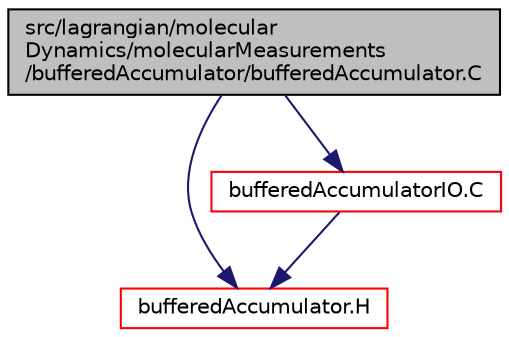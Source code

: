 digraph "src/lagrangian/molecularDynamics/molecularMeasurements/bufferedAccumulator/bufferedAccumulator.C"
{
  bgcolor="transparent";
  edge [fontname="Helvetica",fontsize="10",labelfontname="Helvetica",labelfontsize="10"];
  node [fontname="Helvetica",fontsize="10",shape=record];
  Node1 [label="src/lagrangian/molecular\lDynamics/molecularMeasurements\l/bufferedAccumulator/bufferedAccumulator.C",height=0.2,width=0.4,color="black", fillcolor="grey75", style="filled", fontcolor="black"];
  Node1 -> Node2 [color="midnightblue",fontsize="10",style="solid",fontname="Helvetica"];
  Node2 [label="bufferedAccumulator.H",height=0.2,width=0.4,color="red",URL="$a06994.html"];
  Node1 -> Node3 [color="midnightblue",fontsize="10",style="solid",fontname="Helvetica"];
  Node3 [label="bufferedAccumulatorIO.C",height=0.2,width=0.4,color="red",URL="$a06996.html"];
  Node3 -> Node2 [color="midnightblue",fontsize="10",style="solid",fontname="Helvetica"];
}
